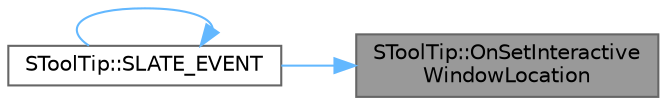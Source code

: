 digraph "SToolTip::OnSetInteractiveWindowLocation"
{
 // INTERACTIVE_SVG=YES
 // LATEX_PDF_SIZE
  bgcolor="transparent";
  edge [fontname=Helvetica,fontsize=10,labelfontname=Helvetica,labelfontsize=10];
  node [fontname=Helvetica,fontsize=10,shape=box,height=0.2,width=0.4];
  rankdir="RL";
  Node1 [id="Node000001",label="SToolTip::OnSetInteractive\lWindowLocation",height=0.2,width=0.4,color="gray40", fillcolor="grey60", style="filled", fontcolor="black",tooltip="Allows an interactive tooltip to adjust and/or change its window location on open,..."];
  Node1 -> Node2 [id="edge1_Node000001_Node000002",dir="back",color="steelblue1",style="solid",tooltip=" "];
  Node2 [id="Node000002",label="SToolTip::SLATE_EVENT",height=0.2,width=0.4,color="grey40", fillcolor="white", style="filled",URL="$d6/dc5/classSToolTip.html#a93f2cc5b73bd1838666a6a725d4e8965",tooltip="Hook to modify or override the desired location (in screen space) for interactive tooltip windows."];
  Node2 -> Node2 [id="edge2_Node000002_Node000002",dir="back",color="steelblue1",style="solid",tooltip=" "];
}
